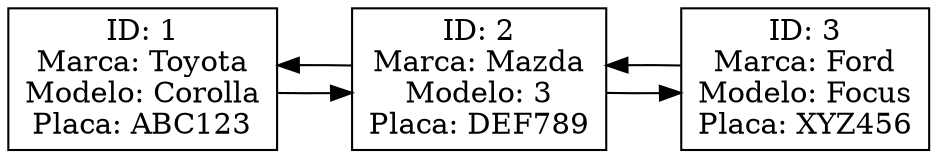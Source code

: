 digraph G {
node [shape=box];
rankdir=LR;
V1 [label="ID: 1\nMarca: Toyota\nModelo: Corolla\nPlaca: ABC123"];
V2 [label="ID: 2\nMarca: Mazda\nModelo: 3\nPlaca: DEF789"];
V1 -> V2;
V2 -> V1;
V3 [label="ID: 3\nMarca: Ford\nModelo: Focus\nPlaca: XYZ456"];
V2 -> V3;
V3 -> V2;
}
